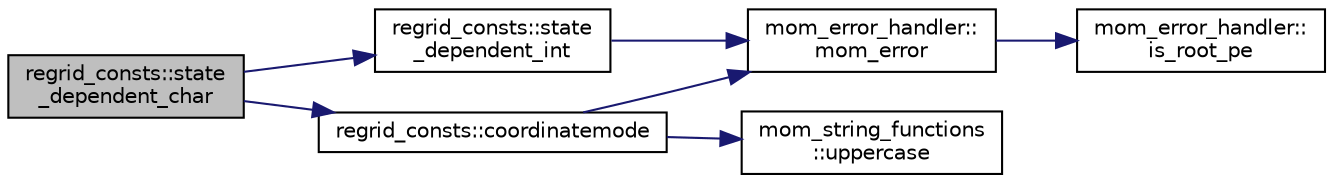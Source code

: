 digraph "regrid_consts::state_dependent_char"
{
 // INTERACTIVE_SVG=YES
 // LATEX_PDF_SIZE
  edge [fontname="Helvetica",fontsize="10",labelfontname="Helvetica",labelfontsize="10"];
  node [fontname="Helvetica",fontsize="10",shape=record];
  rankdir="LR";
  Node1 [label="regrid_consts::state\l_dependent_char",height=0.2,width=0.4,color="black", fillcolor="grey75", style="filled", fontcolor="black",tooltip="Returns true if the coordinate is dependent on the state density, returns false otherwise."];
  Node1 -> Node2 [color="midnightblue",fontsize="10",style="solid",fontname="Helvetica"];
  Node2 [label="regrid_consts::coordinatemode",height=0.2,width=0.4,color="black", fillcolor="white", style="filled",URL="$namespaceregrid__consts.html#a06ccba5b7b038bed853606a315df306a",tooltip="Parse a string parameter specifying the coordinate mode and return the appropriate enumerated integer..."];
  Node2 -> Node3 [color="midnightblue",fontsize="10",style="solid",fontname="Helvetica"];
  Node3 [label="mom_error_handler::\lmom_error",height=0.2,width=0.4,color="black", fillcolor="white", style="filled",URL="$namespacemom__error__handler.html#a460cfb79a06c29fc249952c2a3710d67",tooltip="This provides a convenient interface for writing an mpp_error message with run-time filter based on a..."];
  Node3 -> Node4 [color="midnightblue",fontsize="10",style="solid",fontname="Helvetica"];
  Node4 [label="mom_error_handler::\lis_root_pe",height=0.2,width=0.4,color="black", fillcolor="white", style="filled",URL="$namespacemom__error__handler.html#ad5f00a53059c72fe2332d1436c80ca71",tooltip="This returns .true. if the current PE is the root PE."];
  Node2 -> Node5 [color="midnightblue",fontsize="10",style="solid",fontname="Helvetica"];
  Node5 [label="mom_string_functions\l::uppercase",height=0.2,width=0.4,color="black", fillcolor="white", style="filled",URL="$namespacemom__string__functions.html#aca148baf726de2f028b7e7baad3c85d4",tooltip="Return a string in which all uppercase letters have been replaced by their lowercase counterparts."];
  Node1 -> Node6 [color="midnightblue",fontsize="10",style="solid",fontname="Helvetica"];
  Node6 [label="regrid_consts::state\l_dependent_int",height=0.2,width=0.4,color="black", fillcolor="white", style="filled",URL="$namespaceregrid__consts.html#a5e0d6146992d81d5a47248019d7dfa71",tooltip="Returns true if the coordinate is dependent on the state density, returns false otherwise."];
  Node6 -> Node3 [color="midnightblue",fontsize="10",style="solid",fontname="Helvetica"];
}
